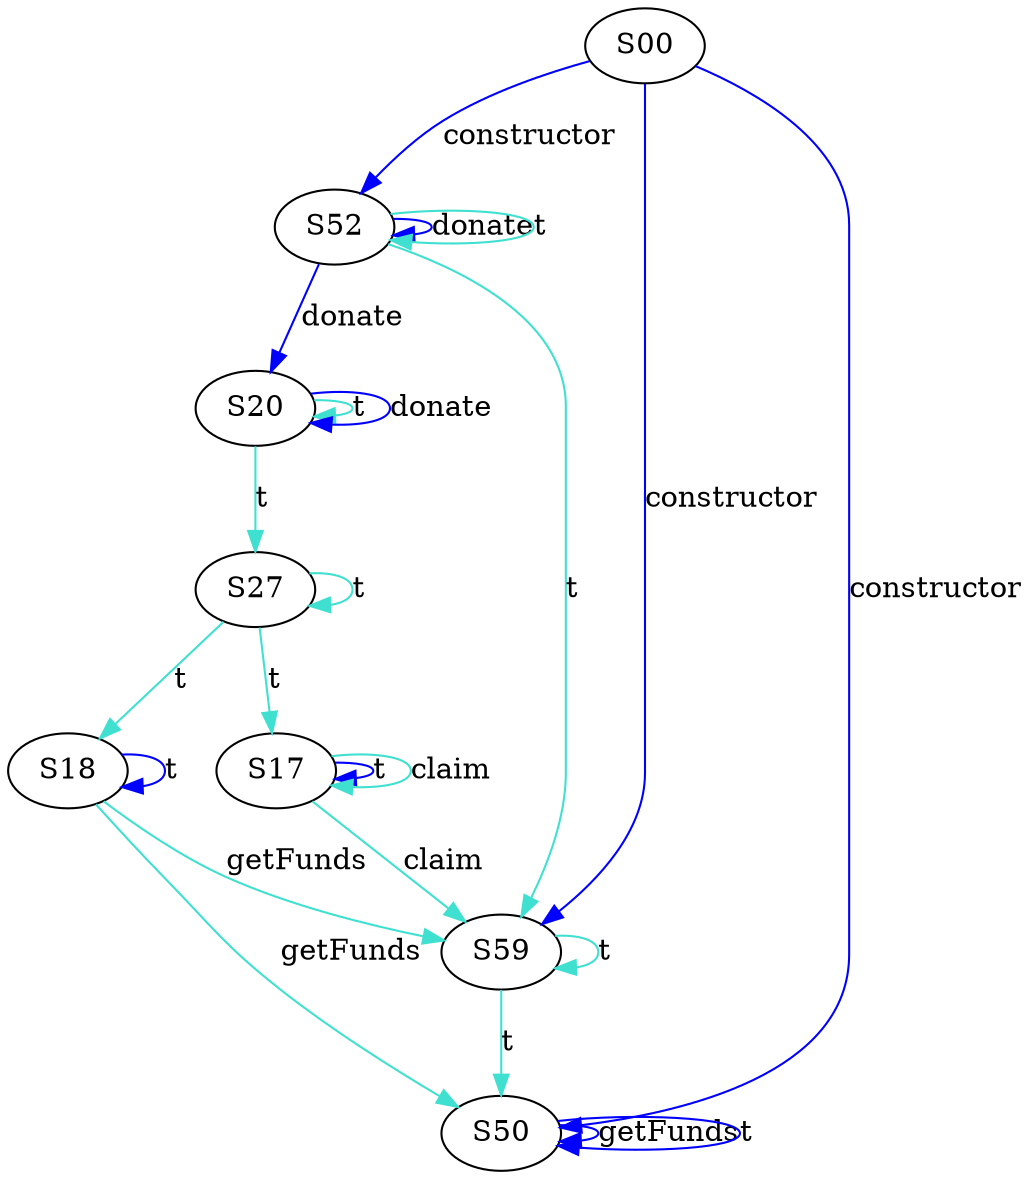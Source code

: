 digraph {

S17->S17 [label="t", style="", color="blue"]
S18->S18 [label="t", style="", color="blue"]
S52->S20 [label="donate", style="", color="blue"]
S52->S52 [label="donate", style="", color="blue"]
S20->S20 [label="t", style="", color="turquoise"]
S20->S27 [label="t", style="", color="turquoise"]
S52->S52 [label="t", style="", color="turquoise"]
S52->S59 [label="t", style="", color="turquoise"]
S27->S17 [label="t", style="", color="turquoise"]
S27->S18 [label="t", style="", color="turquoise"]
S27->S27 [label="t", style="", color="turquoise"]
S00->S50 [label="constructor", style="", color="blue"]
S00->S52 [label="constructor", style="", color="blue"]
S00->S59 [label="constructor", style="", color="blue"]
S59->S50 [label="t", style="", color="turquoise"]
S59->S59 [label="t", style="", color="turquoise"]
S50->S50 [label="getFunds", style="", color="blue"]
S18->S50 [label="getFunds", style="", color="turquoise"]
S18->S59 [label="getFunds", style="", color="turquoise"]
S17->S17 [label="claim", style="", color="turquoise"]
S17->S59 [label="claim", style="", color="turquoise"]
S20->S20 [label="donate", style="", color="blue"]
S50->S50 [label="t", style="", color="blue"]
}